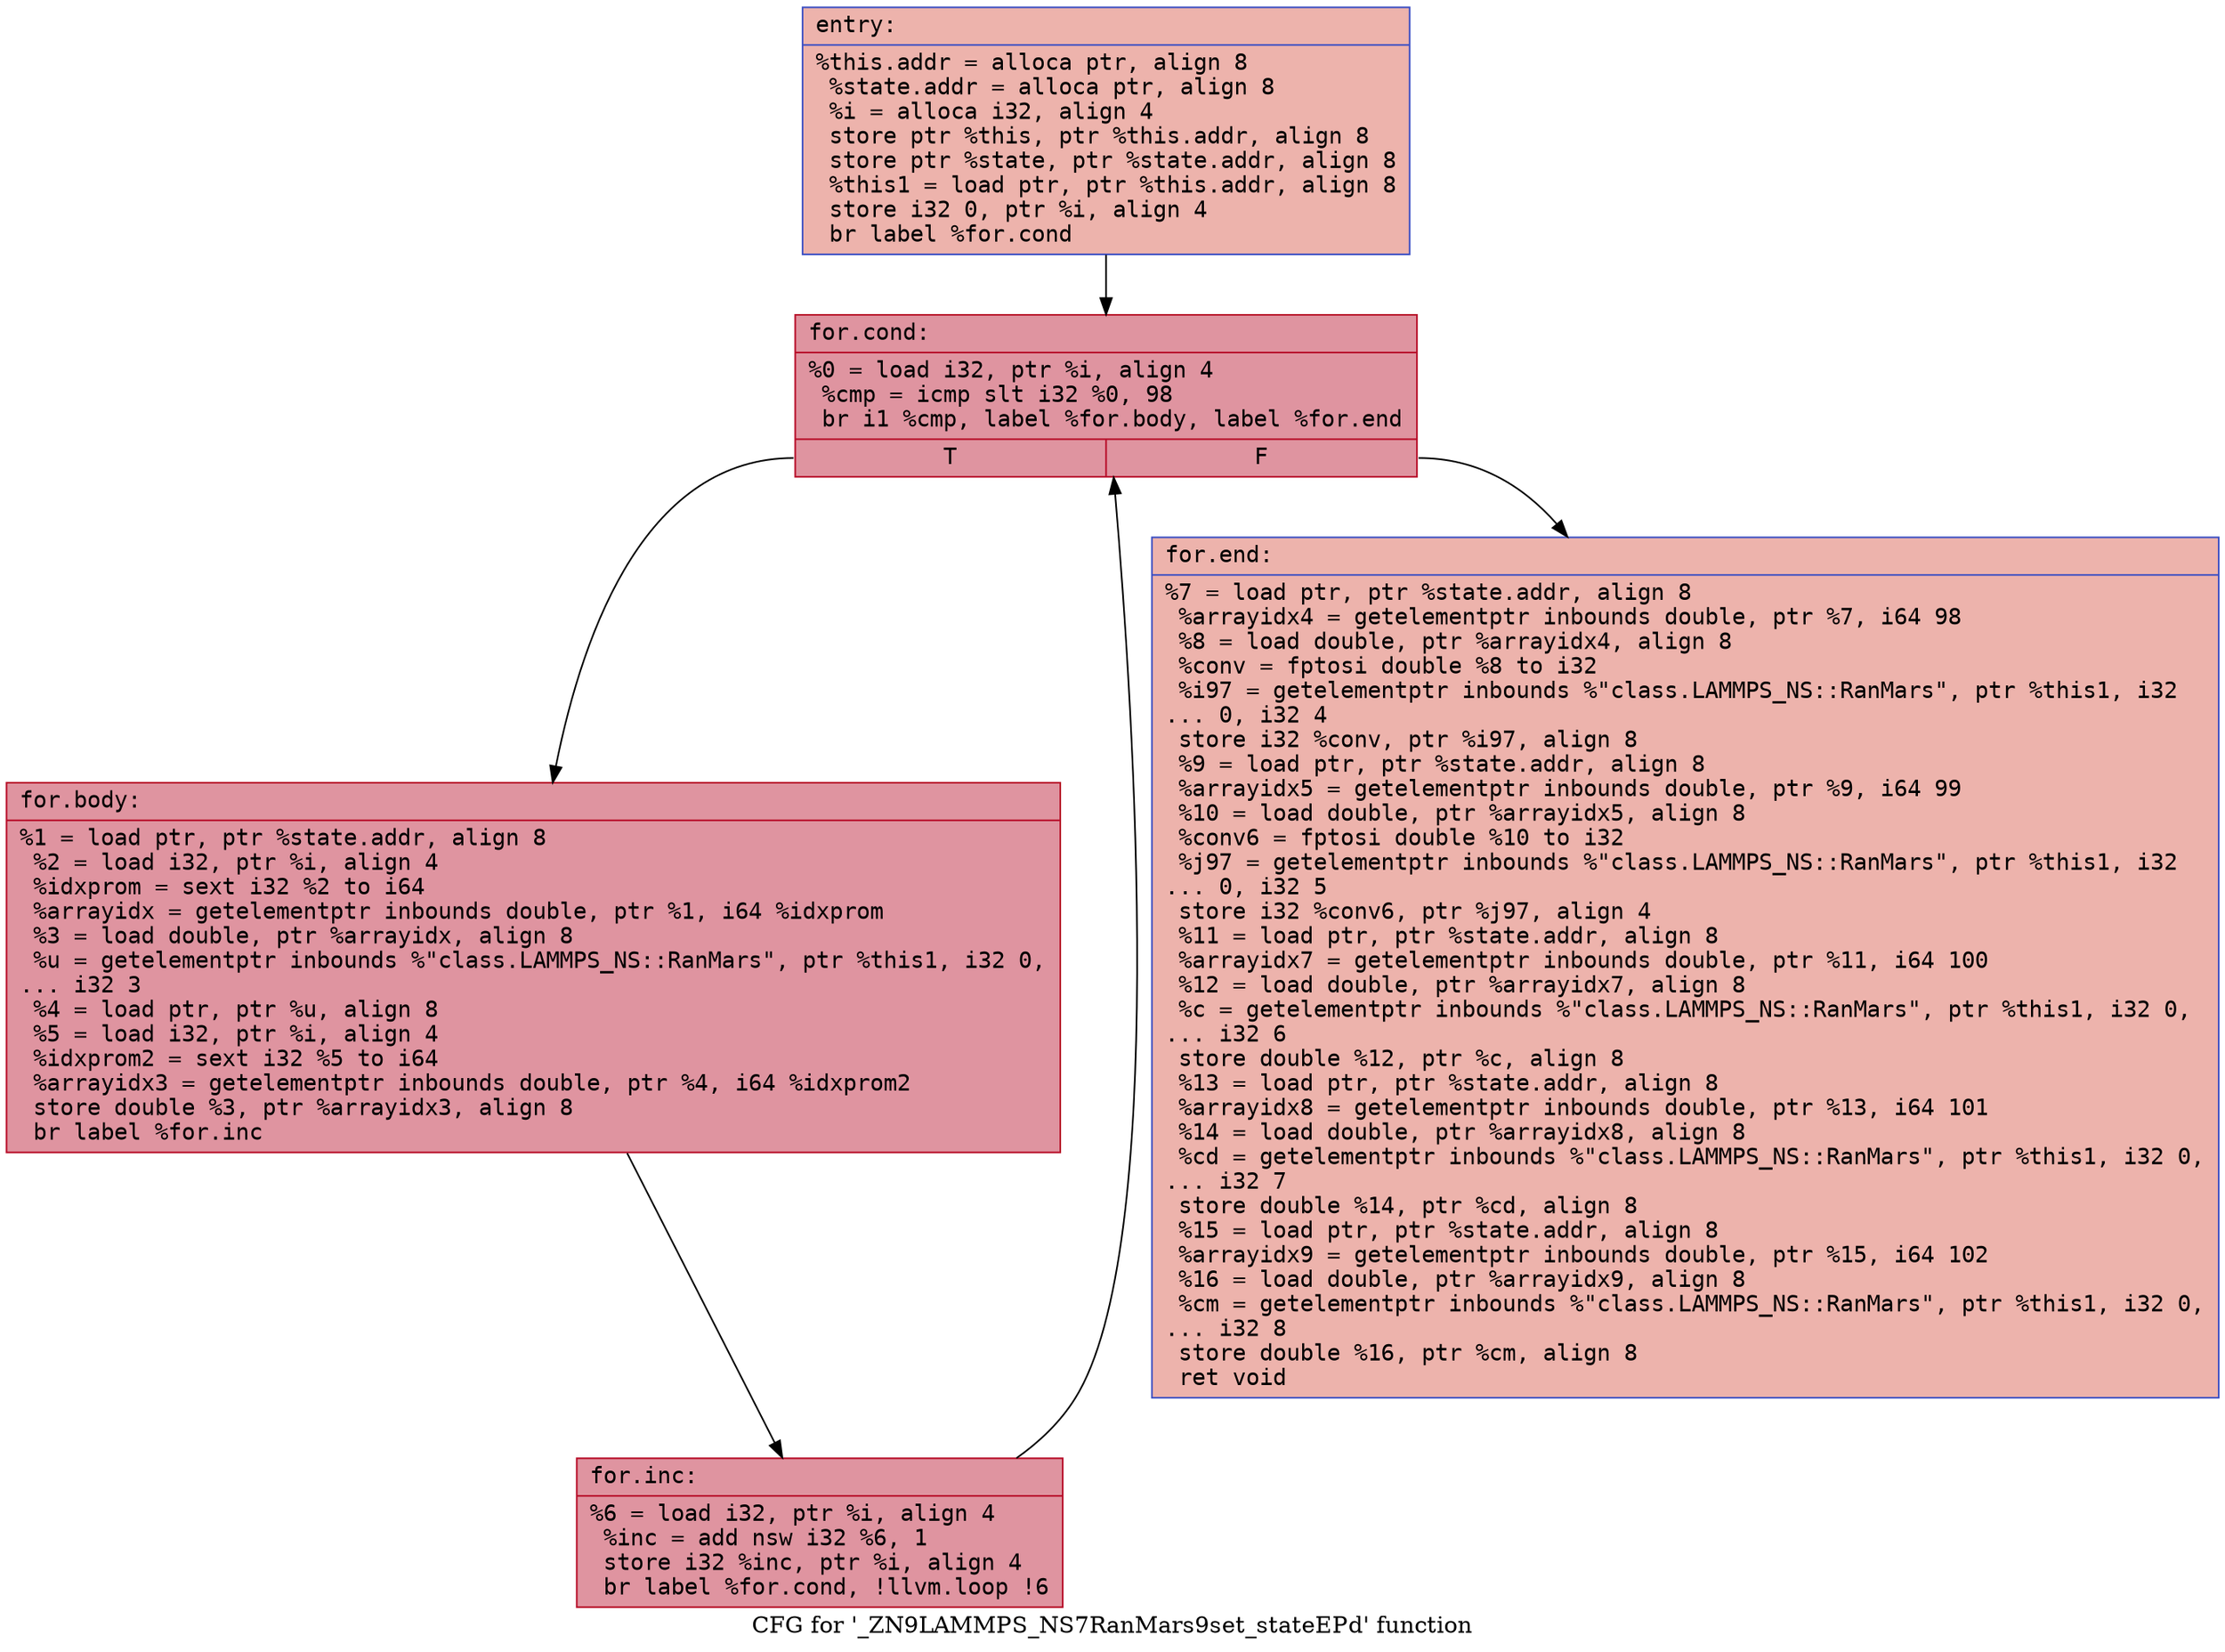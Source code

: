 digraph "CFG for '_ZN9LAMMPS_NS7RanMars9set_stateEPd' function" {
	label="CFG for '_ZN9LAMMPS_NS7RanMars9set_stateEPd' function";

	Node0x564edfbce680 [shape=record,color="#3d50c3ff", style=filled, fillcolor="#d6524470" fontname="Courier",label="{entry:\l|  %this.addr = alloca ptr, align 8\l  %state.addr = alloca ptr, align 8\l  %i = alloca i32, align 4\l  store ptr %this, ptr %this.addr, align 8\l  store ptr %state, ptr %state.addr, align 8\l  %this1 = load ptr, ptr %this.addr, align 8\l  store i32 0, ptr %i, align 4\l  br label %for.cond\l}"];
	Node0x564edfbce680 -> Node0x564edfc13e60[tooltip="entry -> for.cond\nProbability 100.00%" ];
	Node0x564edfc13e60 [shape=record,color="#b70d28ff", style=filled, fillcolor="#b70d2870" fontname="Courier",label="{for.cond:\l|  %0 = load i32, ptr %i, align 4\l  %cmp = icmp slt i32 %0, 98\l  br i1 %cmp, label %for.body, label %for.end\l|{<s0>T|<s1>F}}"];
	Node0x564edfc13e60:s0 -> Node0x564edfc14080[tooltip="for.cond -> for.body\nProbability 96.88%" ];
	Node0x564edfc13e60:s1 -> Node0x564edfc14100[tooltip="for.cond -> for.end\nProbability 3.12%" ];
	Node0x564edfc14080 [shape=record,color="#b70d28ff", style=filled, fillcolor="#b70d2870" fontname="Courier",label="{for.body:\l|  %1 = load ptr, ptr %state.addr, align 8\l  %2 = load i32, ptr %i, align 4\l  %idxprom = sext i32 %2 to i64\l  %arrayidx = getelementptr inbounds double, ptr %1, i64 %idxprom\l  %3 = load double, ptr %arrayidx, align 8\l  %u = getelementptr inbounds %\"class.LAMMPS_NS::RanMars\", ptr %this1, i32 0,\l... i32 3\l  %4 = load ptr, ptr %u, align 8\l  %5 = load i32, ptr %i, align 4\l  %idxprom2 = sext i32 %5 to i64\l  %arrayidx3 = getelementptr inbounds double, ptr %4, i64 %idxprom2\l  store double %3, ptr %arrayidx3, align 8\l  br label %for.inc\l}"];
	Node0x564edfc14080 -> Node0x564edfc14a90[tooltip="for.body -> for.inc\nProbability 100.00%" ];
	Node0x564edfc14a90 [shape=record,color="#b70d28ff", style=filled, fillcolor="#b70d2870" fontname="Courier",label="{for.inc:\l|  %6 = load i32, ptr %i, align 4\l  %inc = add nsw i32 %6, 1\l  store i32 %inc, ptr %i, align 4\l  br label %for.cond, !llvm.loop !6\l}"];
	Node0x564edfc14a90 -> Node0x564edfc13e60[tooltip="for.inc -> for.cond\nProbability 100.00%" ];
	Node0x564edfc14100 [shape=record,color="#3d50c3ff", style=filled, fillcolor="#d6524470" fontname="Courier",label="{for.end:\l|  %7 = load ptr, ptr %state.addr, align 8\l  %arrayidx4 = getelementptr inbounds double, ptr %7, i64 98\l  %8 = load double, ptr %arrayidx4, align 8\l  %conv = fptosi double %8 to i32\l  %i97 = getelementptr inbounds %\"class.LAMMPS_NS::RanMars\", ptr %this1, i32\l... 0, i32 4\l  store i32 %conv, ptr %i97, align 8\l  %9 = load ptr, ptr %state.addr, align 8\l  %arrayidx5 = getelementptr inbounds double, ptr %9, i64 99\l  %10 = load double, ptr %arrayidx5, align 8\l  %conv6 = fptosi double %10 to i32\l  %j97 = getelementptr inbounds %\"class.LAMMPS_NS::RanMars\", ptr %this1, i32\l... 0, i32 5\l  store i32 %conv6, ptr %j97, align 4\l  %11 = load ptr, ptr %state.addr, align 8\l  %arrayidx7 = getelementptr inbounds double, ptr %11, i64 100\l  %12 = load double, ptr %arrayidx7, align 8\l  %c = getelementptr inbounds %\"class.LAMMPS_NS::RanMars\", ptr %this1, i32 0,\l... i32 6\l  store double %12, ptr %c, align 8\l  %13 = load ptr, ptr %state.addr, align 8\l  %arrayidx8 = getelementptr inbounds double, ptr %13, i64 101\l  %14 = load double, ptr %arrayidx8, align 8\l  %cd = getelementptr inbounds %\"class.LAMMPS_NS::RanMars\", ptr %this1, i32 0,\l... i32 7\l  store double %14, ptr %cd, align 8\l  %15 = load ptr, ptr %state.addr, align 8\l  %arrayidx9 = getelementptr inbounds double, ptr %15, i64 102\l  %16 = load double, ptr %arrayidx9, align 8\l  %cm = getelementptr inbounds %\"class.LAMMPS_NS::RanMars\", ptr %this1, i32 0,\l... i32 8\l  store double %16, ptr %cm, align 8\l  ret void\l}"];
}
